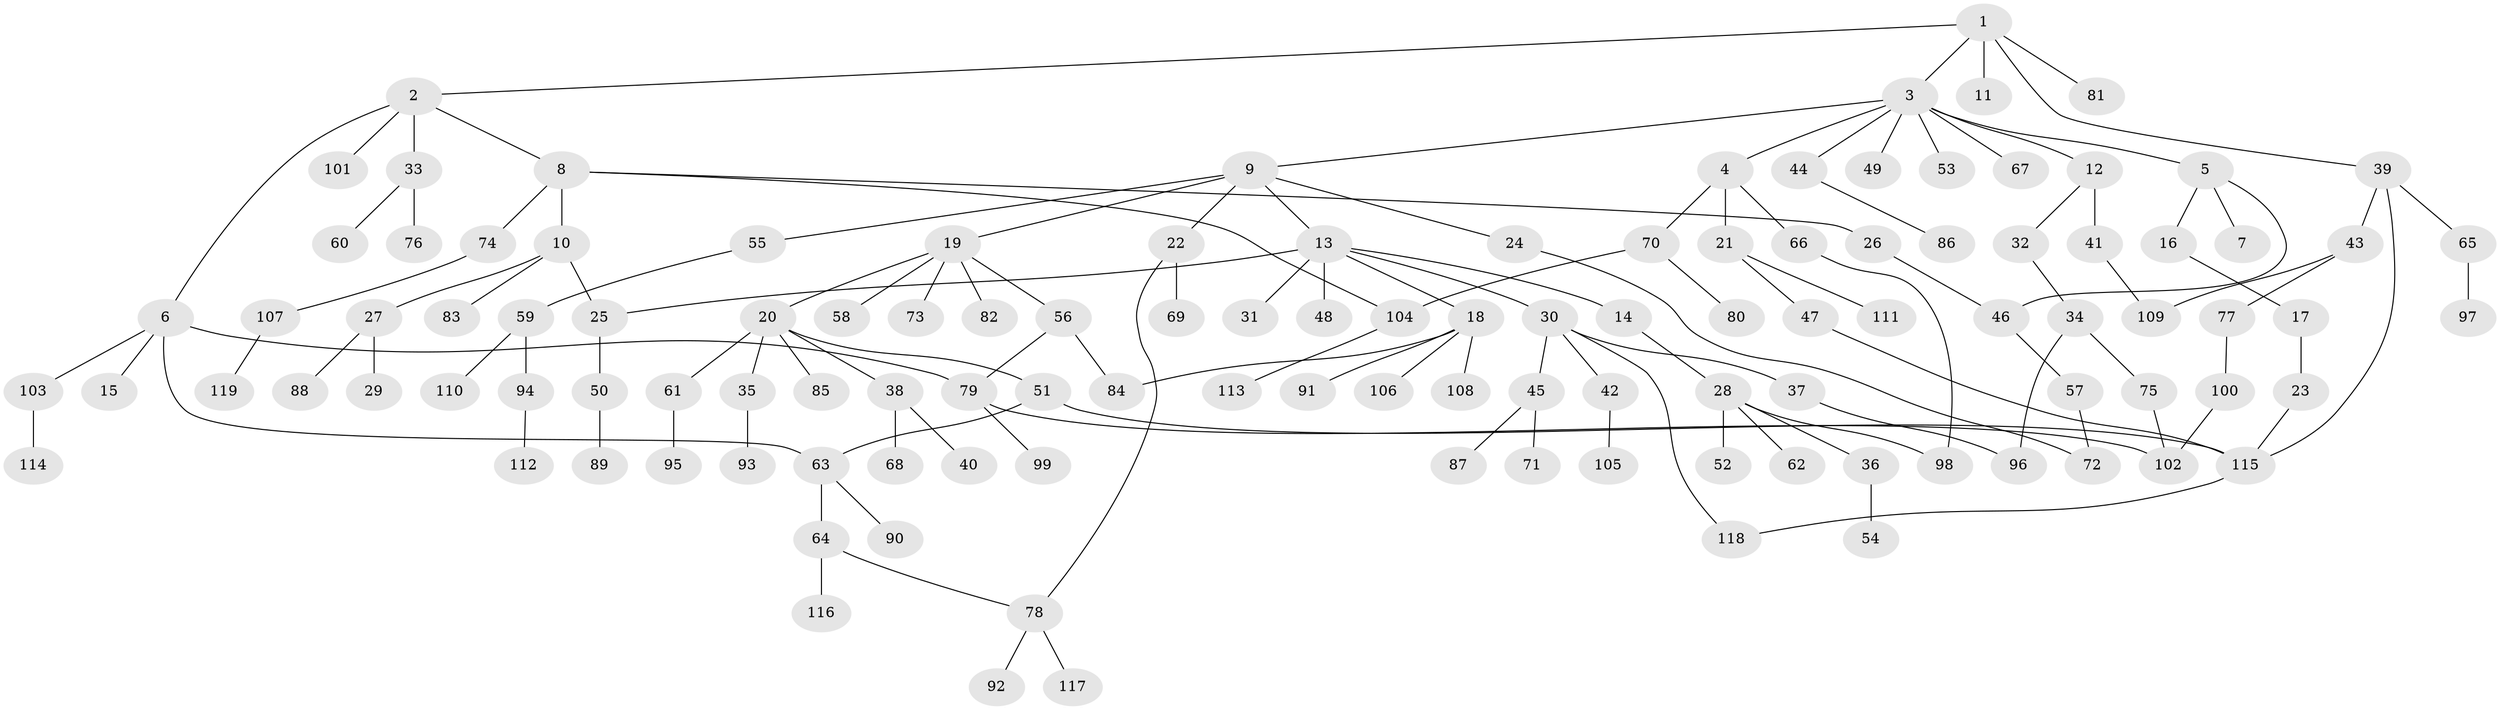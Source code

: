 // coarse degree distribution, {8: 0.023809523809523808, 5: 0.07142857142857142, 4: 0.023809523809523808, 7: 0.011904761904761904, 1: 0.47619047619047616, 6: 0.047619047619047616, 3: 0.10714285714285714, 2: 0.2261904761904762, 10: 0.011904761904761904}
// Generated by graph-tools (version 1.1) at 2025/51/02/27/25 19:51:38]
// undirected, 119 vertices, 135 edges
graph export_dot {
graph [start="1"]
  node [color=gray90,style=filled];
  1;
  2;
  3;
  4;
  5;
  6;
  7;
  8;
  9;
  10;
  11;
  12;
  13;
  14;
  15;
  16;
  17;
  18;
  19;
  20;
  21;
  22;
  23;
  24;
  25;
  26;
  27;
  28;
  29;
  30;
  31;
  32;
  33;
  34;
  35;
  36;
  37;
  38;
  39;
  40;
  41;
  42;
  43;
  44;
  45;
  46;
  47;
  48;
  49;
  50;
  51;
  52;
  53;
  54;
  55;
  56;
  57;
  58;
  59;
  60;
  61;
  62;
  63;
  64;
  65;
  66;
  67;
  68;
  69;
  70;
  71;
  72;
  73;
  74;
  75;
  76;
  77;
  78;
  79;
  80;
  81;
  82;
  83;
  84;
  85;
  86;
  87;
  88;
  89;
  90;
  91;
  92;
  93;
  94;
  95;
  96;
  97;
  98;
  99;
  100;
  101;
  102;
  103;
  104;
  105;
  106;
  107;
  108;
  109;
  110;
  111;
  112;
  113;
  114;
  115;
  116;
  117;
  118;
  119;
  1 -- 2;
  1 -- 3;
  1 -- 11;
  1 -- 39;
  1 -- 81;
  2 -- 6;
  2 -- 8;
  2 -- 33;
  2 -- 101;
  3 -- 4;
  3 -- 5;
  3 -- 9;
  3 -- 12;
  3 -- 44;
  3 -- 49;
  3 -- 53;
  3 -- 67;
  4 -- 21;
  4 -- 66;
  4 -- 70;
  5 -- 7;
  5 -- 16;
  5 -- 46;
  6 -- 15;
  6 -- 79;
  6 -- 103;
  6 -- 63;
  8 -- 10;
  8 -- 26;
  8 -- 74;
  8 -- 104;
  9 -- 13;
  9 -- 19;
  9 -- 22;
  9 -- 24;
  9 -- 55;
  10 -- 25;
  10 -- 27;
  10 -- 83;
  12 -- 32;
  12 -- 41;
  13 -- 14;
  13 -- 18;
  13 -- 30;
  13 -- 31;
  13 -- 48;
  13 -- 25;
  14 -- 28;
  16 -- 17;
  17 -- 23;
  18 -- 91;
  18 -- 106;
  18 -- 108;
  18 -- 84;
  19 -- 20;
  19 -- 56;
  19 -- 58;
  19 -- 73;
  19 -- 82;
  20 -- 35;
  20 -- 38;
  20 -- 51;
  20 -- 61;
  20 -- 85;
  21 -- 47;
  21 -- 111;
  22 -- 69;
  22 -- 78;
  23 -- 115;
  24 -- 72;
  25 -- 50;
  26 -- 46;
  27 -- 29;
  27 -- 88;
  28 -- 36;
  28 -- 52;
  28 -- 62;
  28 -- 98;
  30 -- 37;
  30 -- 42;
  30 -- 45;
  30 -- 118;
  32 -- 34;
  33 -- 60;
  33 -- 76;
  34 -- 75;
  34 -- 96;
  35 -- 93;
  36 -- 54;
  37 -- 96;
  38 -- 40;
  38 -- 68;
  39 -- 43;
  39 -- 65;
  39 -- 115;
  41 -- 109;
  42 -- 105;
  43 -- 77;
  43 -- 109;
  44 -- 86;
  45 -- 71;
  45 -- 87;
  46 -- 57;
  47 -- 115;
  50 -- 89;
  51 -- 63;
  51 -- 115;
  55 -- 59;
  56 -- 84;
  56 -- 79;
  57 -- 72;
  59 -- 94;
  59 -- 110;
  61 -- 95;
  63 -- 64;
  63 -- 90;
  64 -- 78;
  64 -- 116;
  65 -- 97;
  66 -- 98;
  70 -- 80;
  70 -- 104;
  74 -- 107;
  75 -- 102;
  77 -- 100;
  78 -- 92;
  78 -- 117;
  79 -- 99;
  79 -- 102;
  94 -- 112;
  100 -- 102;
  103 -- 114;
  104 -- 113;
  107 -- 119;
  115 -- 118;
}
